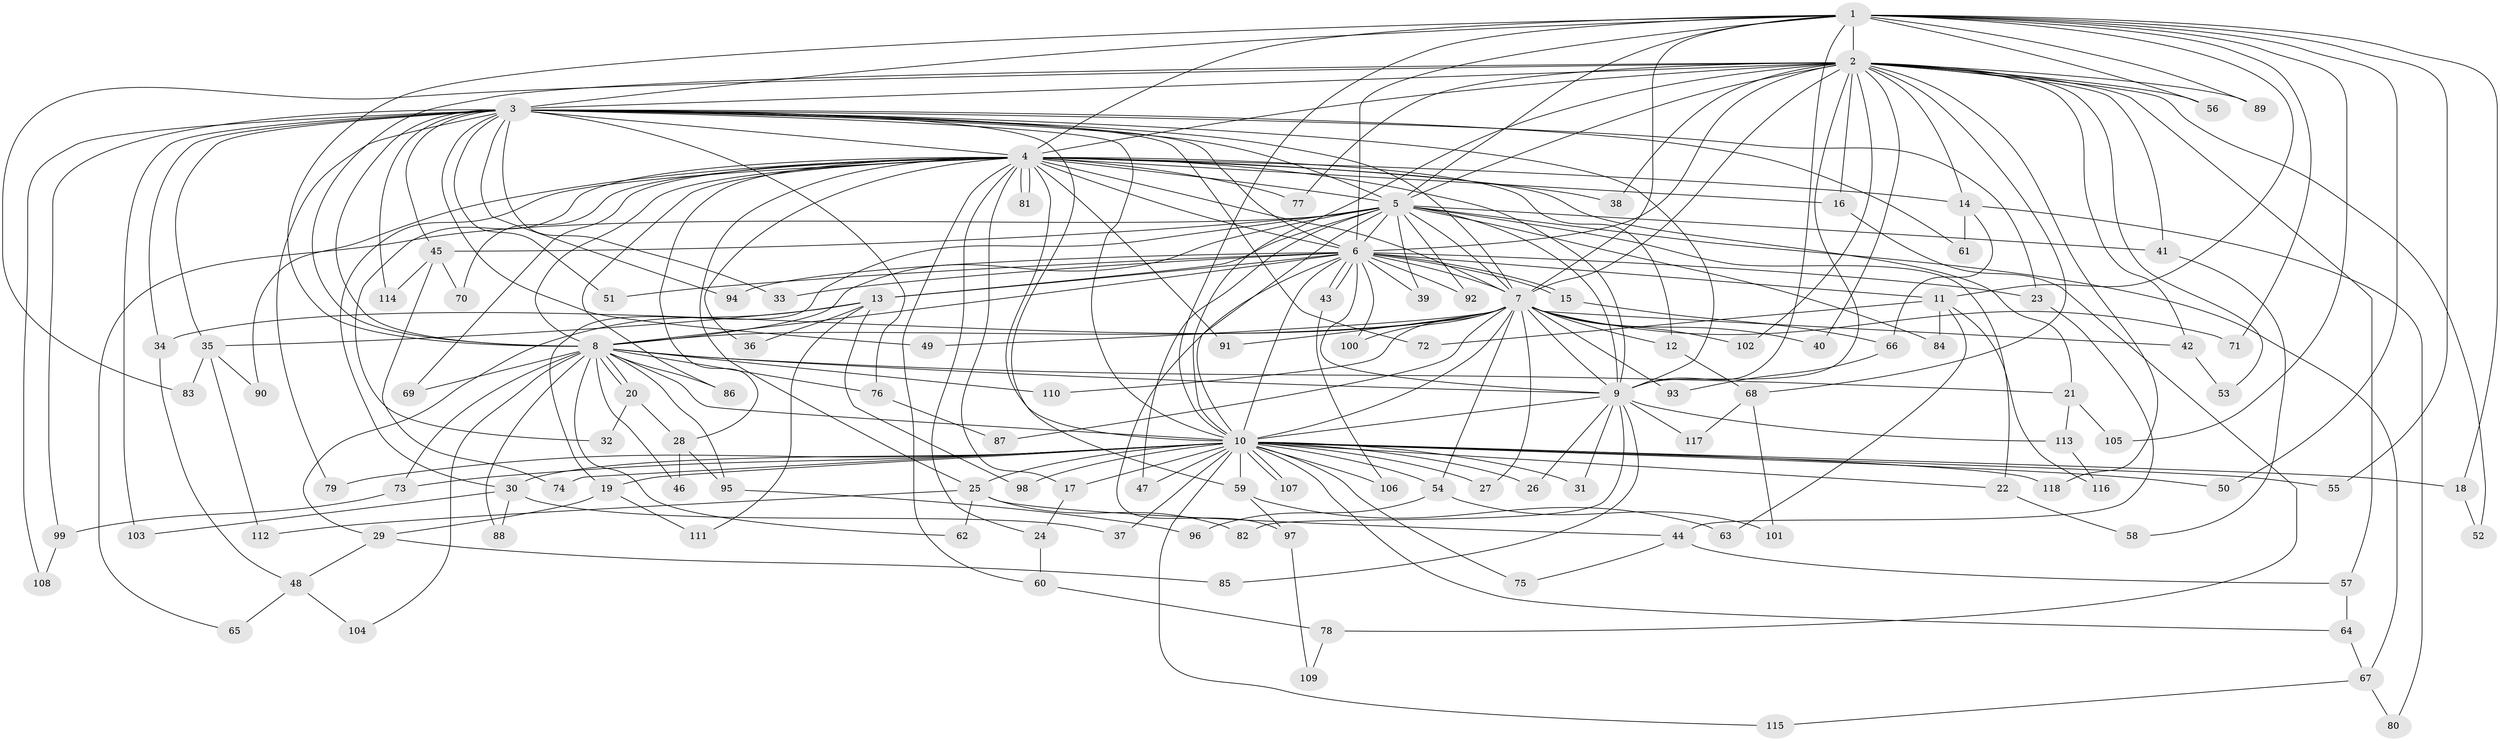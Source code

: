 // coarse degree distribution, {21: 0.01694915254237288, 20: 0.01694915254237288, 3: 0.0847457627118644, 2: 0.4745762711864407, 1: 0.2711864406779661, 7: 0.03389830508474576, 25: 0.03389830508474576, 4: 0.06779661016949153}
// Generated by graph-tools (version 1.1) at 2025/47/03/04/25 21:47:59]
// undirected, 118 vertices, 261 edges
graph export_dot {
graph [start="1"]
  node [color=gray90,style=filled];
  1;
  2;
  3;
  4;
  5;
  6;
  7;
  8;
  9;
  10;
  11;
  12;
  13;
  14;
  15;
  16;
  17;
  18;
  19;
  20;
  21;
  22;
  23;
  24;
  25;
  26;
  27;
  28;
  29;
  30;
  31;
  32;
  33;
  34;
  35;
  36;
  37;
  38;
  39;
  40;
  41;
  42;
  43;
  44;
  45;
  46;
  47;
  48;
  49;
  50;
  51;
  52;
  53;
  54;
  55;
  56;
  57;
  58;
  59;
  60;
  61;
  62;
  63;
  64;
  65;
  66;
  67;
  68;
  69;
  70;
  71;
  72;
  73;
  74;
  75;
  76;
  77;
  78;
  79;
  80;
  81;
  82;
  83;
  84;
  85;
  86;
  87;
  88;
  89;
  90;
  91;
  92;
  93;
  94;
  95;
  96;
  97;
  98;
  99;
  100;
  101;
  102;
  103;
  104;
  105;
  106;
  107;
  108;
  109;
  110;
  111;
  112;
  113;
  114;
  115;
  116;
  117;
  118;
  1 -- 2;
  1 -- 3;
  1 -- 4;
  1 -- 5;
  1 -- 6;
  1 -- 7;
  1 -- 8;
  1 -- 9;
  1 -- 10;
  1 -- 11;
  1 -- 18;
  1 -- 50;
  1 -- 55;
  1 -- 56;
  1 -- 71;
  1 -- 89;
  1 -- 105;
  2 -- 3;
  2 -- 4;
  2 -- 5;
  2 -- 6;
  2 -- 7;
  2 -- 8;
  2 -- 9;
  2 -- 10;
  2 -- 14;
  2 -- 16;
  2 -- 38;
  2 -- 40;
  2 -- 41;
  2 -- 42;
  2 -- 52;
  2 -- 53;
  2 -- 56;
  2 -- 57;
  2 -- 68;
  2 -- 77;
  2 -- 83;
  2 -- 89;
  2 -- 102;
  2 -- 118;
  3 -- 4;
  3 -- 5;
  3 -- 6;
  3 -- 7;
  3 -- 8;
  3 -- 9;
  3 -- 10;
  3 -- 23;
  3 -- 33;
  3 -- 34;
  3 -- 35;
  3 -- 45;
  3 -- 49;
  3 -- 51;
  3 -- 59;
  3 -- 61;
  3 -- 72;
  3 -- 76;
  3 -- 79;
  3 -- 94;
  3 -- 99;
  3 -- 103;
  3 -- 108;
  3 -- 114;
  4 -- 5;
  4 -- 6;
  4 -- 7;
  4 -- 8;
  4 -- 9;
  4 -- 10;
  4 -- 12;
  4 -- 14;
  4 -- 16;
  4 -- 17;
  4 -- 21;
  4 -- 24;
  4 -- 25;
  4 -- 28;
  4 -- 30;
  4 -- 32;
  4 -- 36;
  4 -- 38;
  4 -- 60;
  4 -- 69;
  4 -- 70;
  4 -- 77;
  4 -- 81;
  4 -- 81;
  4 -- 86;
  4 -- 90;
  4 -- 91;
  5 -- 6;
  5 -- 7;
  5 -- 8;
  5 -- 9;
  5 -- 10;
  5 -- 13;
  5 -- 19;
  5 -- 22;
  5 -- 39;
  5 -- 41;
  5 -- 45;
  5 -- 47;
  5 -- 65;
  5 -- 67;
  5 -- 84;
  5 -- 92;
  6 -- 7;
  6 -- 8;
  6 -- 9;
  6 -- 10;
  6 -- 11;
  6 -- 13;
  6 -- 15;
  6 -- 15;
  6 -- 23;
  6 -- 33;
  6 -- 39;
  6 -- 43;
  6 -- 43;
  6 -- 51;
  6 -- 92;
  6 -- 94;
  6 -- 97;
  6 -- 100;
  7 -- 8;
  7 -- 9;
  7 -- 10;
  7 -- 12;
  7 -- 27;
  7 -- 34;
  7 -- 40;
  7 -- 42;
  7 -- 49;
  7 -- 54;
  7 -- 71;
  7 -- 87;
  7 -- 91;
  7 -- 93;
  7 -- 100;
  7 -- 102;
  7 -- 110;
  8 -- 9;
  8 -- 10;
  8 -- 20;
  8 -- 20;
  8 -- 21;
  8 -- 46;
  8 -- 62;
  8 -- 69;
  8 -- 73;
  8 -- 76;
  8 -- 86;
  8 -- 88;
  8 -- 95;
  8 -- 104;
  8 -- 110;
  9 -- 10;
  9 -- 26;
  9 -- 31;
  9 -- 82;
  9 -- 85;
  9 -- 113;
  9 -- 117;
  10 -- 17;
  10 -- 18;
  10 -- 19;
  10 -- 22;
  10 -- 25;
  10 -- 26;
  10 -- 27;
  10 -- 30;
  10 -- 31;
  10 -- 37;
  10 -- 47;
  10 -- 50;
  10 -- 54;
  10 -- 55;
  10 -- 59;
  10 -- 64;
  10 -- 73;
  10 -- 74;
  10 -- 75;
  10 -- 79;
  10 -- 98;
  10 -- 106;
  10 -- 107;
  10 -- 107;
  10 -- 115;
  10 -- 118;
  11 -- 63;
  11 -- 72;
  11 -- 84;
  11 -- 116;
  12 -- 68;
  13 -- 29;
  13 -- 35;
  13 -- 36;
  13 -- 98;
  13 -- 111;
  14 -- 61;
  14 -- 66;
  14 -- 80;
  15 -- 66;
  16 -- 78;
  17 -- 24;
  18 -- 52;
  19 -- 29;
  19 -- 111;
  20 -- 28;
  20 -- 32;
  21 -- 105;
  21 -- 113;
  22 -- 58;
  23 -- 44;
  24 -- 60;
  25 -- 44;
  25 -- 62;
  25 -- 82;
  25 -- 112;
  28 -- 46;
  28 -- 95;
  29 -- 48;
  29 -- 85;
  30 -- 37;
  30 -- 88;
  30 -- 103;
  34 -- 48;
  35 -- 83;
  35 -- 90;
  35 -- 112;
  41 -- 58;
  42 -- 53;
  43 -- 106;
  44 -- 57;
  44 -- 75;
  45 -- 70;
  45 -- 74;
  45 -- 114;
  48 -- 65;
  48 -- 104;
  54 -- 96;
  54 -- 101;
  57 -- 64;
  59 -- 63;
  59 -- 97;
  60 -- 78;
  64 -- 67;
  66 -- 93;
  67 -- 80;
  67 -- 115;
  68 -- 101;
  68 -- 117;
  73 -- 99;
  76 -- 87;
  78 -- 109;
  95 -- 96;
  97 -- 109;
  99 -- 108;
  113 -- 116;
}
